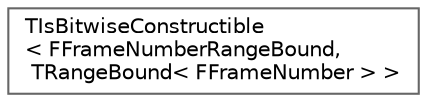 digraph "Graphical Class Hierarchy"
{
 // INTERACTIVE_SVG=YES
 // LATEX_PDF_SIZE
  bgcolor="transparent";
  edge [fontname=Helvetica,fontsize=10,labelfontname=Helvetica,labelfontsize=10];
  node [fontname=Helvetica,fontsize=10,shape=box,height=0.2,width=0.4];
  rankdir="LR";
  Node0 [id="Node000000",label="TIsBitwiseConstructible\l\< FFrameNumberRangeBound,\l TRangeBound\< FFrameNumber \> \>",height=0.2,width=0.4,color="grey40", fillcolor="white", style="filled",URL="$dc/d46/structTIsBitwiseConstructible_3_01FFrameNumberRangeBound_00_01TRangeBound_3_01FFrameNumber_01_4_01_4.html",tooltip=" "];
}
